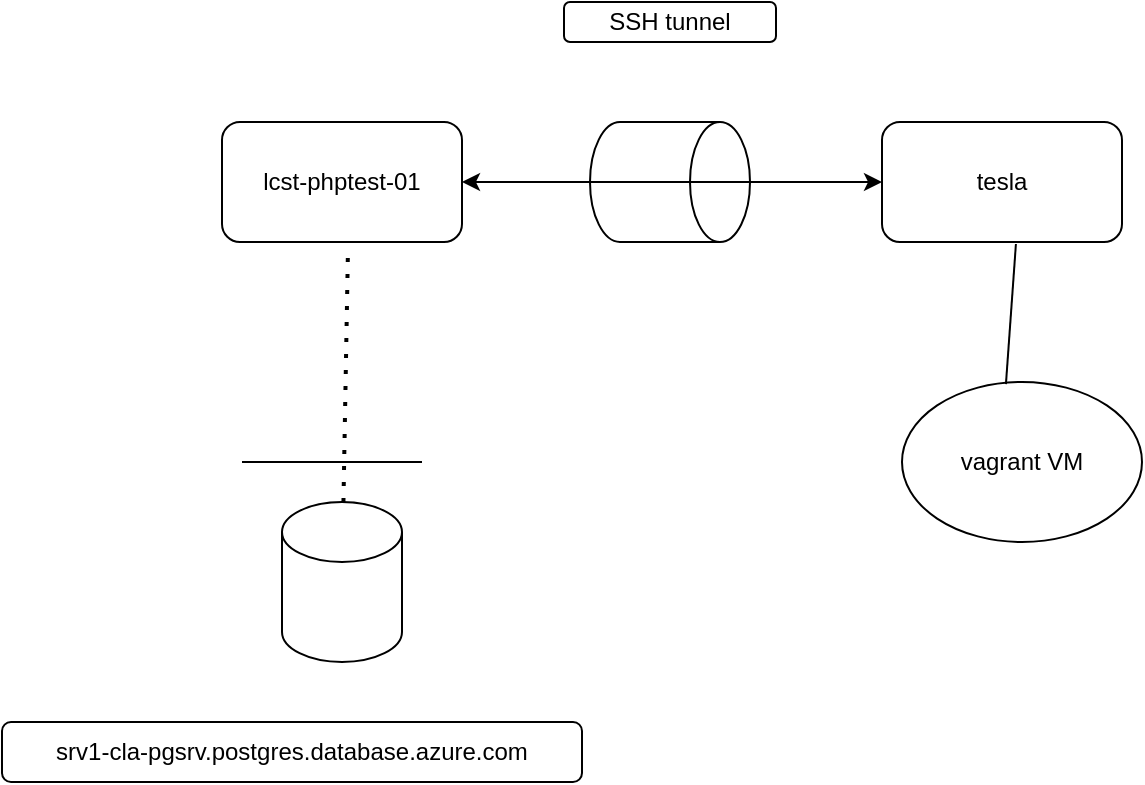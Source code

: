 <mxfile version="13.9.7" type="github">
  <diagram id="ev5j7h65LCNtTHUr_suM" name="Page-1">
    <mxGraphModel dx="868" dy="430" grid="1" gridSize="10" guides="1" tooltips="1" connect="1" arrows="1" fold="1" page="1" pageScale="1" pageWidth="827" pageHeight="1169" math="0" shadow="0">
      <root>
        <mxCell id="0" />
        <mxCell id="1" parent="0" />
        <mxCell id="lJTx1EEEYlakHBWHTsgF-1" value="lcst-phptest-01" style="rounded=1;whiteSpace=wrap;html=1;" vertex="1" parent="1">
          <mxGeometry x="220" y="130" width="120" height="60" as="geometry" />
        </mxCell>
        <mxCell id="lJTx1EEEYlakHBWHTsgF-2" value="" style="shape=cylinder3;whiteSpace=wrap;html=1;boundedLbl=1;backgroundOutline=1;size=15;" vertex="1" parent="1">
          <mxGeometry x="250" y="320" width="60" height="80" as="geometry" />
        </mxCell>
        <mxCell id="lJTx1EEEYlakHBWHTsgF-3" value="srv1-cla-pgsrv.postgres.database.azure.com" style="rounded=1;whiteSpace=wrap;html=1;" vertex="1" parent="1">
          <mxGeometry x="110" y="430" width="290" height="30" as="geometry" />
        </mxCell>
        <mxCell id="lJTx1EEEYlakHBWHTsgF-4" value="" style="endArrow=none;dashed=1;html=1;dashPattern=1 3;strokeWidth=2;" edge="1" parent="1" source="lJTx1EEEYlakHBWHTsgF-2">
          <mxGeometry width="50" height="50" relative="1" as="geometry">
            <mxPoint x="410" y="280" as="sourcePoint" />
            <mxPoint x="283" y="193" as="targetPoint" />
          </mxGeometry>
        </mxCell>
        <mxCell id="lJTx1EEEYlakHBWHTsgF-6" value="" style="endArrow=none;html=1;" edge="1" parent="1">
          <mxGeometry width="50" height="50" relative="1" as="geometry">
            <mxPoint x="230" y="300" as="sourcePoint" />
            <mxPoint x="320" y="300" as="targetPoint" />
          </mxGeometry>
        </mxCell>
        <mxCell id="lJTx1EEEYlakHBWHTsgF-7" value="tesla" style="rounded=1;whiteSpace=wrap;html=1;" vertex="1" parent="1">
          <mxGeometry x="550" y="130" width="120" height="60" as="geometry" />
        </mxCell>
        <mxCell id="lJTx1EEEYlakHBWHTsgF-8" value="" style="shape=cylinder3;whiteSpace=wrap;html=1;boundedLbl=1;backgroundOutline=1;size=15;rotation=90;" vertex="1" parent="1">
          <mxGeometry x="414" y="120" width="60" height="80" as="geometry" />
        </mxCell>
        <mxCell id="lJTx1EEEYlakHBWHTsgF-9" value="" style="endArrow=classic;startArrow=classic;html=1;exitX=1;exitY=0.5;exitDx=0;exitDy=0;entryX=0;entryY=0.5;entryDx=0;entryDy=0;" edge="1" parent="1" source="lJTx1EEEYlakHBWHTsgF-1" target="lJTx1EEEYlakHBWHTsgF-7">
          <mxGeometry width="50" height="50" relative="1" as="geometry">
            <mxPoint x="410" y="280" as="sourcePoint" />
            <mxPoint x="460" y="230" as="targetPoint" />
          </mxGeometry>
        </mxCell>
        <mxCell id="lJTx1EEEYlakHBWHTsgF-10" value="SSH tunnel" style="rounded=1;whiteSpace=wrap;html=1;" vertex="1" parent="1">
          <mxGeometry x="391" y="70" width="106" height="20" as="geometry" />
        </mxCell>
        <mxCell id="lJTx1EEEYlakHBWHTsgF-11" value="vagrant VM" style="ellipse;whiteSpace=wrap;html=1;" vertex="1" parent="1">
          <mxGeometry x="560" y="260" width="120" height="80" as="geometry" />
        </mxCell>
        <mxCell id="lJTx1EEEYlakHBWHTsgF-12" value="" style="endArrow=none;html=1;entryX=0.558;entryY=1.017;entryDx=0;entryDy=0;entryPerimeter=0;exitX=0.433;exitY=0.013;exitDx=0;exitDy=0;exitPerimeter=0;" edge="1" parent="1" source="lJTx1EEEYlakHBWHTsgF-11" target="lJTx1EEEYlakHBWHTsgF-7">
          <mxGeometry width="50" height="50" relative="1" as="geometry">
            <mxPoint x="410" y="290" as="sourcePoint" />
            <mxPoint x="460" y="240" as="targetPoint" />
          </mxGeometry>
        </mxCell>
      </root>
    </mxGraphModel>
  </diagram>
</mxfile>
